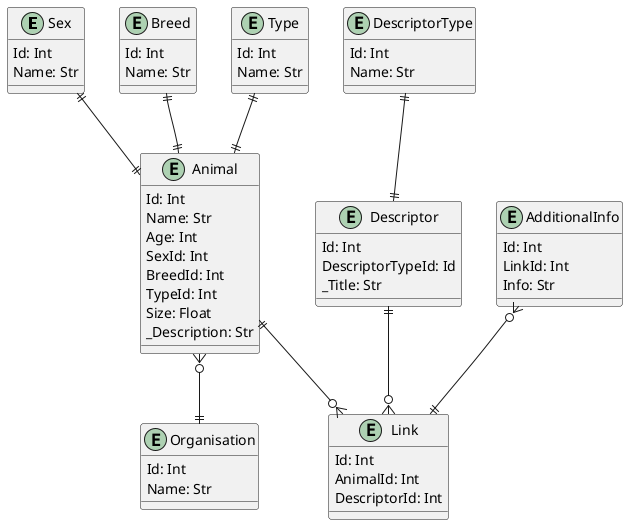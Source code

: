 @startuml
entity Sex {
    Id: Int
    Name: Str
}
entity Breed {
    Id: Int
    Name: Str
}
entity Type {
    Id: Int
    Name: Str
}
entity Animal {
    Id: Int
    Name: Str
    Age: Int
    SexId: Int
    BreedId: Int
    TypeId: Int
    Size: Float
    _Description: Str
}
entity DescriptorType {
    Id: Int
    Name: Str
}
entity Descriptor {
    Id: Int
    DescriptorTypeId: Id
    _Title: Str
}
entity Link {
    Id: Int
    AnimalId: Int
    DescriptorId: Int
}
entity AdditionalInfo {
    Id: Int
    LinkId: Int
    Info: Str
}
entity Organisation {
    Id: Int
    Name: Str
}
Animal }o--|| Organisation
DescriptorType ||--|| Descriptor
Descriptor ||--o{ Link
Animal ||--o{ Link
AdditionalInfo }o--|| Link
Breed ||--|| Animal
Type ||--|| Animal
Sex ||--|| Animal
@enduml
